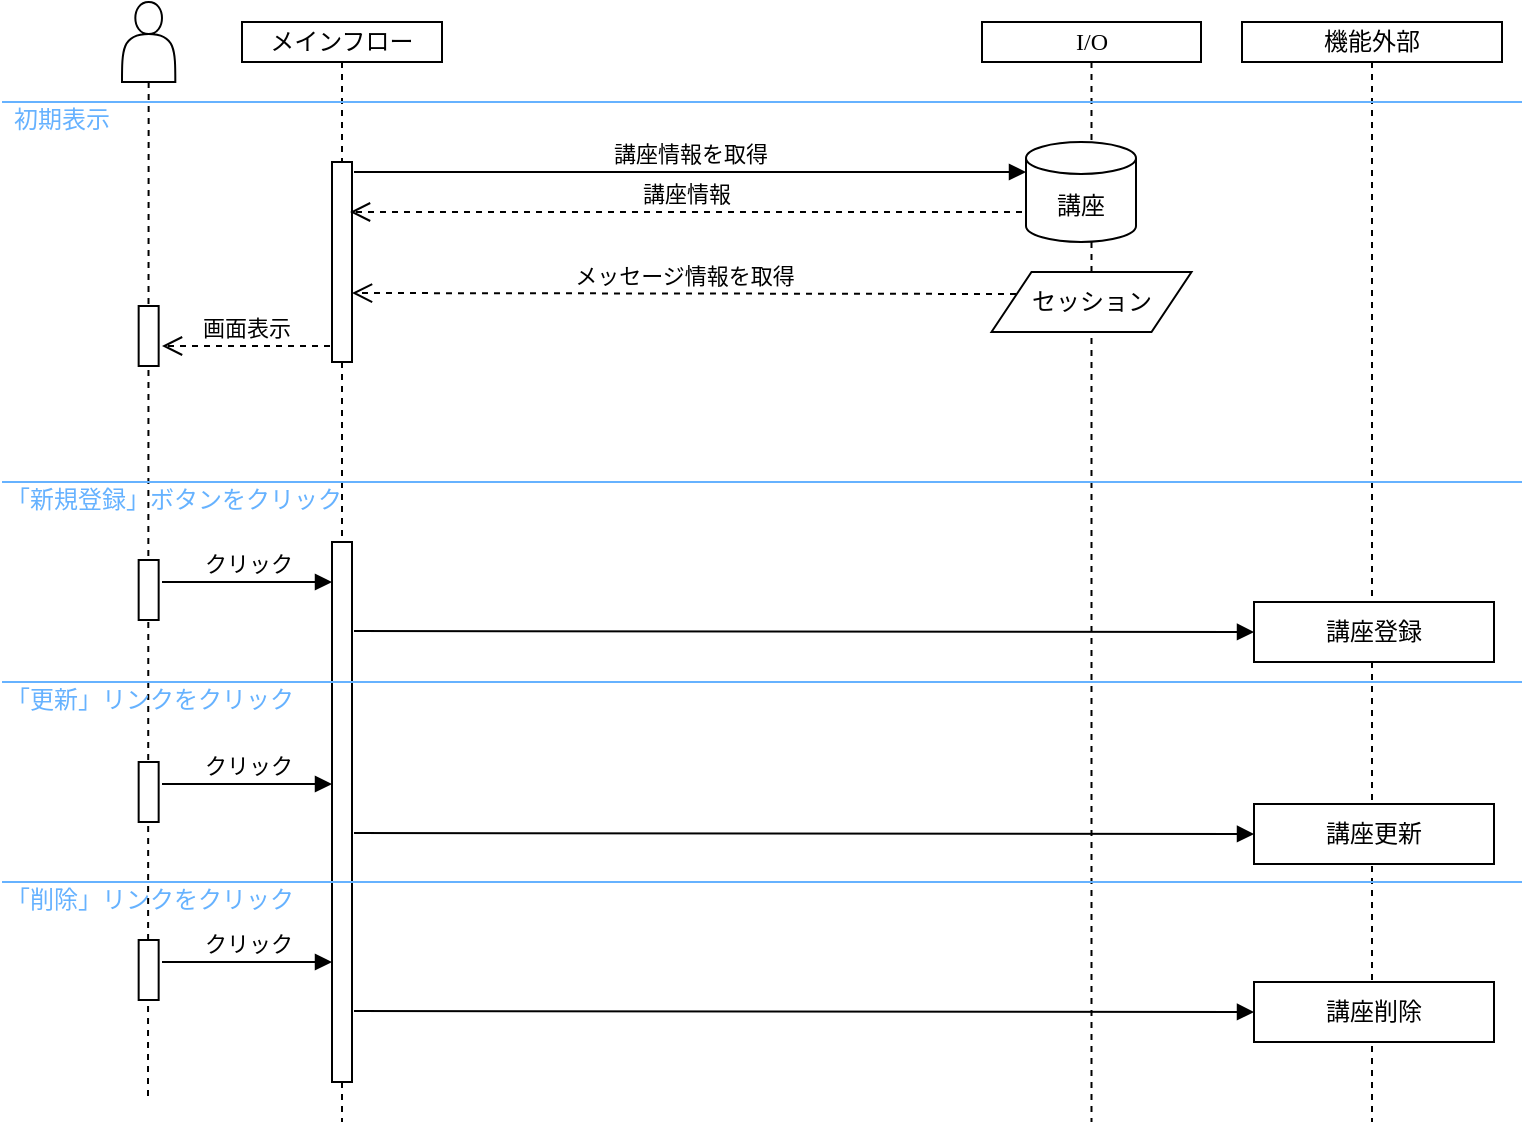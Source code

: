 <mxfile><diagram id="J-MbDIC8pRC0XTT0l4OT" name="Page-1"><mxGraphModel dx="733" dy="241" grid="1" gridSize="10" guides="1" tooltips="1" connect="1" arrows="1" fold="1" page="1" pageScale="1" pageWidth="850" pageHeight="1100" math="0" shadow="0"><root><mxCell id="0"/><mxCell id="1" parent="0"/><mxCell id="12" value="" style="edgeStyle=none;html=1;exitX=0.5;exitY=1;exitDx=0;exitDy=0;fontFamily=Noto Sans JP;fontSource=https%3A%2F%2Ffonts.googleapis.com%2Fcss%3Ffamily%3DNoto%2BSans%2BJP;endArrow=none;endFill=0;dashed=1;" parent="1" source="8" edge="1"><mxGeometry relative="1" as="geometry"><mxPoint x="73" y="580" as="targetPoint"/><mxPoint x="73.33" y="70" as="sourcePoint"/></mxGeometry></mxCell><mxCell id="4" value="メインフロー" style="shape=umlLifeline;perimeter=lifelinePerimeter;whiteSpace=wrap;html=1;container=1;collapsible=0;recursiveResize=0;outlineConnect=0;size=20;fontFamily=Noto Sans JP;fontSource=https%3A%2F%2Ffonts.googleapis.com%2Fcss%3Ffamily%3DNoto%2BSans%2BJP;" parent="1" vertex="1"><mxGeometry x="120" y="40" width="100" height="550" as="geometry"/></mxCell><mxCell id="7" value="" style="html=1;points=[];perimeter=orthogonalPerimeter;fontFamily=Noto Sans JP;fontSource=https%3A%2F%2Ffonts.googleapis.com%2Fcss%3Ffamily%3DNoto%2BSans%2BJP;" parent="4" vertex="1"><mxGeometry x="45" y="70" width="10" height="100" as="geometry"/></mxCell><mxCell id="25" value="" style="html=1;points=[];perimeter=orthogonalPerimeter;fontFamily=Noto Sans JP;fontSource=https%3A%2F%2Ffonts.googleapis.com%2Fcss%3Ffamily%3DNoto%2BSans%2BJP;fontColor=#000000;connectable=0;allowArrows=0;" parent="4" vertex="1"><mxGeometry x="45" y="260" width="10" height="270" as="geometry"/></mxCell><mxCell id="5" value="I/O" style="shape=umlLifeline;perimeter=lifelinePerimeter;whiteSpace=wrap;html=1;container=1;collapsible=0;recursiveResize=0;outlineConnect=0;size=20;fontFamily=Noto Sans JP;fontSource=https%3A%2F%2Ffonts.googleapis.com%2Fcss%3Ffamily%3DNoto%2BSans%2BJP;" parent="1" vertex="1"><mxGeometry x="490" y="40" width="109.5" height="550" as="geometry"/></mxCell><mxCell id="79" value="講座" style="shape=cylinder3;whiteSpace=wrap;html=1;boundedLbl=1;backgroundOutline=1;size=8.0;fontFamily=Noto Sans JP;fontSource=https%3A%2F%2Ffonts.googleapis.com%2Fcss%3Ffamily%3DNoto%2BSans%2BJP;fontColor=#000000;" parent="5" vertex="1"><mxGeometry x="22" y="60" width="55" height="50" as="geometry"/></mxCell><mxCell id="81" value="&lt;font color=&quot;#000000&quot;&gt;セッション&lt;/font&gt;" style="shape=parallelogram;perimeter=parallelogramPerimeter;whiteSpace=wrap;html=1;fixedSize=1;fontFamily=Noto Sans JP;fontSource=https%3A%2F%2Ffonts.googleapis.com%2Fcss%3Ffamily%3DNoto%2BSans%2BJP;fontColor=#66B2FF;" parent="5" vertex="1"><mxGeometry x="4.75" y="125" width="100" height="30" as="geometry"/></mxCell><mxCell id="6" value="機能外部" style="shape=umlLifeline;perimeter=lifelinePerimeter;whiteSpace=wrap;html=1;container=1;collapsible=0;recursiveResize=0;outlineConnect=0;size=20;fontFamily=Noto Sans JP;fontSource=https%3A%2F%2Ffonts.googleapis.com%2Fcss%3Ffamily%3DNoto%2BSans%2BJP;" parent="1" vertex="1"><mxGeometry x="620" y="40" width="130" height="550" as="geometry"/></mxCell><mxCell id="23" value="" style="endArrow=none;html=1;strokeColor=#66B2FF;strokeWidth=1;fontFamily=Noto Sans JP;fontSource=https%3A%2F%2Ffonts.googleapis.com%2Fcss%3Ffamily%3DNoto%2BSans%2BJP;bendable=0;" parent="6" edge="1"><mxGeometry width="50" height="50" relative="1" as="geometry"><mxPoint x="-620" y="230" as="sourcePoint"/><mxPoint x="140" y="230" as="targetPoint"/></mxGeometry></mxCell><mxCell id="24" value="「新規登録」ボタンをクリック" style="text;html=1;strokeColor=none;fillColor=none;align=left;verticalAlign=middle;whiteSpace=wrap;rounded=0;fontFamily=Noto Sans JP;fontSource=https%3A%2F%2Ffonts.googleapis.com%2Fcss%3Ffamily%3DNoto%2BSans%2BJP;fontColor=#66B2FF;" parent="6" vertex="1"><mxGeometry x="-620" y="231" width="180" height="15" as="geometry"/></mxCell><mxCell id="27" value="" style="html=1;points=[];perimeter=orthogonalPerimeter;fontFamily=Noto Sans JP;fontSource=https%3A%2F%2Ffonts.googleapis.com%2Fcss%3Ffamily%3DNoto%2BSans%2BJP;" parent="6" vertex="1"><mxGeometry x="-551.67" y="269" width="10" height="30" as="geometry"/></mxCell><mxCell id="29" value="クリック" style="html=1;verticalAlign=bottom;endArrow=block;strokeColor=#000000;strokeWidth=1;fontFamily=Noto Sans JP;fontSource=https%3A%2F%2Ffonts.googleapis.com%2Fcss%3Ffamily%3DNoto%2BSans%2BJP;fontColor=#000000;" parent="6" edge="1"><mxGeometry width="80" relative="1" as="geometry"><mxPoint x="-540" y="280" as="sourcePoint"/><mxPoint x="-455" y="280" as="targetPoint"/></mxGeometry></mxCell><mxCell id="83" value="" style="html=1;points=[];perimeter=orthogonalPerimeter;fontFamily=Noto Sans JP;fontSource=https%3A%2F%2Ffonts.googleapis.com%2Fcss%3Ffamily%3DNoto%2BSans%2BJP;" parent="6" vertex="1"><mxGeometry x="-551.67" y="370" width="10" height="30" as="geometry"/></mxCell><mxCell id="84" value="クリック" style="html=1;verticalAlign=bottom;endArrow=block;strokeColor=#000000;strokeWidth=1;fontFamily=Noto Sans JP;fontSource=https%3A%2F%2Ffonts.googleapis.com%2Fcss%3Ffamily%3DNoto%2BSans%2BJP;fontColor=#000000;" parent="6" edge="1"><mxGeometry width="80" relative="1" as="geometry"><mxPoint x="-540" y="381" as="sourcePoint"/><mxPoint x="-455" y="381" as="targetPoint"/></mxGeometry></mxCell><mxCell id="85" value="講座更新" style="rounded=0;whiteSpace=wrap;html=1;fontFamily=Noto Sans JP;fontSource=https%3A%2F%2Ffonts.googleapis.com%2Fcss%3Ffamily%3DNoto%2BSans%2BJP;fillColor=default;" parent="6" vertex="1"><mxGeometry x="6" y="391" width="120" height="30" as="geometry"/></mxCell><mxCell id="86" value="" style="html=1;verticalAlign=bottom;endArrow=block;fontFamily=Noto Sans JP;fontSource=https%3A%2F%2Ffonts.googleapis.com%2Fcss%3Ffamily%3DNoto%2BSans%2BJP;entryX=0;entryY=0.5;entryDx=0;entryDy=0;" parent="6" target="85" edge="1"><mxGeometry width="80" relative="1" as="geometry"><mxPoint x="-444" y="405.5" as="sourcePoint"/><mxPoint x="-10" y="405.5" as="targetPoint"/></mxGeometry></mxCell><mxCell id="87" value="" style="html=1;points=[];perimeter=orthogonalPerimeter;fontFamily=Noto Sans JP;fontSource=https%3A%2F%2Ffonts.googleapis.com%2Fcss%3Ffamily%3DNoto%2BSans%2BJP;" parent="6" vertex="1"><mxGeometry x="-551.67" y="459" width="10" height="30" as="geometry"/></mxCell><mxCell id="88" value="クリック" style="html=1;verticalAlign=bottom;endArrow=block;strokeColor=#000000;strokeWidth=1;fontFamily=Noto Sans JP;fontSource=https%3A%2F%2Ffonts.googleapis.com%2Fcss%3Ffamily%3DNoto%2BSans%2BJP;fontColor=#000000;" parent="6" edge="1"><mxGeometry width="80" relative="1" as="geometry"><mxPoint x="-540" y="470" as="sourcePoint"/><mxPoint x="-455" y="470" as="targetPoint"/></mxGeometry></mxCell><mxCell id="89" value="講座削除" style="rounded=0;whiteSpace=wrap;html=1;fontFamily=Noto Sans JP;fontSource=https%3A%2F%2Ffonts.googleapis.com%2Fcss%3Ffamily%3DNoto%2BSans%2BJP;fillColor=default;" parent="6" vertex="1"><mxGeometry x="6" y="480" width="120" height="30" as="geometry"/></mxCell><mxCell id="90" value="" style="html=1;verticalAlign=bottom;endArrow=block;fontFamily=Noto Sans JP;fontSource=https%3A%2F%2Ffonts.googleapis.com%2Fcss%3Ffamily%3DNoto%2BSans%2BJP;entryX=0;entryY=0.5;entryDx=0;entryDy=0;" parent="6" target="89" edge="1"><mxGeometry width="80" relative="1" as="geometry"><mxPoint x="-444" y="494.5" as="sourcePoint"/><mxPoint x="-10" y="494.5" as="targetPoint"/></mxGeometry></mxCell><mxCell id="8" value="" style="shape=actor;whiteSpace=wrap;html=1;fontFamily=Noto Sans JP;fontSource=https%3A%2F%2Ffonts.googleapis.com%2Fcss%3Ffamily%3DNoto%2BSans%2BJP;" parent="1" vertex="1"><mxGeometry x="60" y="30" width="26.66" height="40" as="geometry"/></mxCell><mxCell id="10" value="" style="html=1;points=[];perimeter=orthogonalPerimeter;fontFamily=Noto Sans JP;fontSource=https%3A%2F%2Ffonts.googleapis.com%2Fcss%3Ffamily%3DNoto%2BSans%2BJP;" parent="1" vertex="1"><mxGeometry x="68.33" y="182" width="10" height="30" as="geometry"/></mxCell><mxCell id="15" value="" style="endArrow=none;html=1;strokeColor=#66B2FF;strokeWidth=1;fontFamily=Noto Sans JP;fontSource=https%3A%2F%2Ffonts.googleapis.com%2Fcss%3Ffamily%3DNoto%2BSans%2BJP;bendable=0;" parent="1" edge="1"><mxGeometry width="50" height="50" relative="1" as="geometry"><mxPoint y="80" as="sourcePoint"/><mxPoint x="760" y="80" as="targetPoint"/></mxGeometry></mxCell><mxCell id="16" value="初期表示" style="text;html=1;strokeColor=none;fillColor=none;align=center;verticalAlign=middle;whiteSpace=wrap;rounded=0;fontFamily=Noto Sans JP;fontSource=https%3A%2F%2Ffonts.googleapis.com%2Fcss%3Ffamily%3DNoto%2BSans%2BJP;fontColor=#66B2FF;" parent="1" vertex="1"><mxGeometry y="81" width="60" height="15" as="geometry"/></mxCell><mxCell id="21" value="講座情報" style="html=1;verticalAlign=bottom;endArrow=open;dashed=1;endSize=8;strokeColor=#000000;strokeWidth=1;fontFamily=Noto Sans JP;fontSource=https%3A%2F%2Ffonts.googleapis.com%2Fcss%3Ffamily%3DNoto%2BSans%2BJP;fontColor=#000000;" parent="1" edge="1"><mxGeometry relative="1" as="geometry"><mxPoint x="510" y="135" as="sourcePoint"/><mxPoint x="174" y="135" as="targetPoint"/></mxGeometry></mxCell><mxCell id="22" value="画面表示" style="html=1;verticalAlign=bottom;endArrow=open;dashed=1;endSize=8;strokeColor=#000000;strokeWidth=1;fontFamily=Noto Sans JP;fontSource=https%3A%2F%2Ffonts.googleapis.com%2Fcss%3Ffamily%3DNoto%2BSans%2BJP;fontColor=#000000;exitX=0.5;exitY=0.375;exitDx=0;exitDy=0;exitPerimeter=0;" parent="1" edge="1"><mxGeometry relative="1" as="geometry"><mxPoint x="164" y="202" as="sourcePoint"/><mxPoint x="80" y="202" as="targetPoint"/></mxGeometry></mxCell><mxCell id="80" value="講座情報を取得" style="html=1;verticalAlign=bottom;endArrow=block;strokeColor=#000000;strokeWidth=1;fontFamily=Noto Sans JP;fontSource=https%3A%2F%2Ffonts.googleapis.com%2Fcss%3Ffamily%3DNoto%2BSans%2BJP;fontColor=#000000;entryX=0;entryY=0.5;entryDx=0;entryDy=0;entryPerimeter=0;" parent="1" edge="1"><mxGeometry width="80" relative="1" as="geometry"><mxPoint x="176" y="115" as="sourcePoint"/><mxPoint x="512" y="115" as="targetPoint"/></mxGeometry></mxCell><mxCell id="82" value="メッセージ情報を取得" style="html=1;verticalAlign=bottom;endArrow=open;dashed=1;endSize=8;strokeColor=#000000;strokeWidth=1;fontFamily=Noto Sans JP;fontSource=https%3A%2F%2Ffonts.googleapis.com%2Fcss%3Ffamily%3DNoto%2BSans%2BJP;fontColor=#000000;" parent="1" edge="1"><mxGeometry relative="1" as="geometry"><mxPoint x="507" y="176" as="sourcePoint"/><mxPoint x="175" y="175.5" as="targetPoint"/></mxGeometry></mxCell><mxCell id="68" value="講座登録" style="rounded=0;whiteSpace=wrap;html=1;fontFamily=Noto Sans JP;fontSource=https%3A%2F%2Ffonts.googleapis.com%2Fcss%3Ffamily%3DNoto%2BSans%2BJP;fillColor=default;" parent="1" vertex="1"><mxGeometry x="626" y="330" width="120" height="30" as="geometry"/></mxCell><mxCell id="78" value="" style="html=1;verticalAlign=bottom;endArrow=block;fontFamily=Noto Sans JP;fontSource=https%3A%2F%2Ffonts.googleapis.com%2Fcss%3Ffamily%3DNoto%2BSans%2BJP;entryX=0;entryY=0.5;entryDx=0;entryDy=0;" parent="1" target="68" edge="1"><mxGeometry width="80" relative="1" as="geometry"><mxPoint x="176" y="344.5" as="sourcePoint"/><mxPoint x="610" y="344.5" as="targetPoint"/></mxGeometry></mxCell><mxCell id="91" value="" style="endArrow=none;html=1;strokeColor=#66B2FF;strokeWidth=1;fontFamily=Noto Sans JP;fontSource=https%3A%2F%2Ffonts.googleapis.com%2Fcss%3Ffamily%3DNoto%2BSans%2BJP;bendable=0;" parent="1" edge="1"><mxGeometry width="50" height="50" relative="1" as="geometry"><mxPoint y="370" as="sourcePoint"/><mxPoint x="760" y="370" as="targetPoint"/></mxGeometry></mxCell><mxCell id="92" value="「更新」リンクをクリック" style="text;html=1;strokeColor=none;fillColor=none;align=left;verticalAlign=middle;whiteSpace=wrap;rounded=0;fontFamily=Noto Sans JP;fontSource=https%3A%2F%2Ffonts.googleapis.com%2Fcss%3Ffamily%3DNoto%2BSans%2BJP;fontColor=#66B2FF;" parent="1" vertex="1"><mxGeometry y="371" width="180" height="15" as="geometry"/></mxCell><mxCell id="93" value="" style="endArrow=none;html=1;strokeColor=#66B2FF;strokeWidth=1;fontFamily=Noto Sans JP;fontSource=https%3A%2F%2Ffonts.googleapis.com%2Fcss%3Ffamily%3DNoto%2BSans%2BJP;bendable=0;" parent="1" edge="1"><mxGeometry width="50" height="50" relative="1" as="geometry"><mxPoint y="470" as="sourcePoint"/><mxPoint x="760" y="470" as="targetPoint"/></mxGeometry></mxCell><mxCell id="94" value="「削除」リンクをクリック" style="text;html=1;strokeColor=none;fillColor=none;align=left;verticalAlign=middle;whiteSpace=wrap;rounded=0;fontFamily=Noto Sans JP;fontSource=https%3A%2F%2Ffonts.googleapis.com%2Fcss%3Ffamily%3DNoto%2BSans%2BJP;fontColor=#66B2FF;" parent="1" vertex="1"><mxGeometry y="471" width="180" height="15" as="geometry"/></mxCell></root></mxGraphModel></diagram></mxfile>